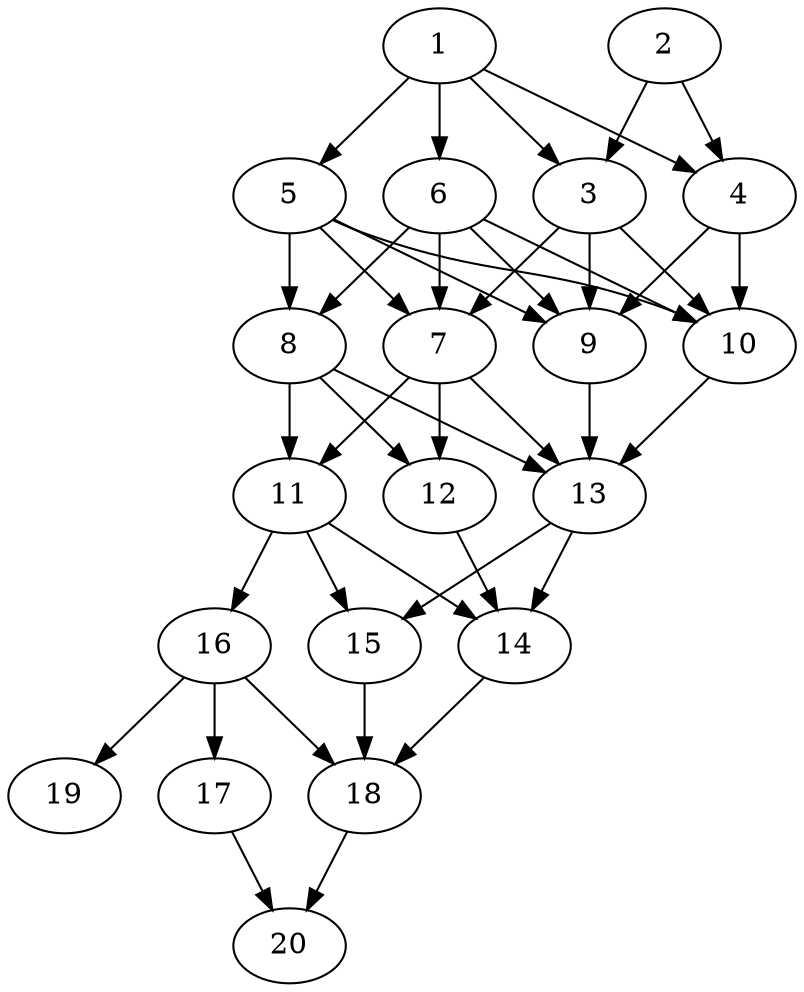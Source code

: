 // DAG automatically generated by daggen at Thu Oct  3 13:58:42 2019
// ./daggen --dot -n 20 --ccr 0.5 --fat 0.5 --regular 0.5 --density 0.9 --mindata 5242880 --maxdata 52428800 
digraph G {
  1 [size="32638976", alpha="0.01", expect_size="16319488"] 
  1 -> 3 [size ="16319488"]
  1 -> 4 [size ="16319488"]
  1 -> 5 [size ="16319488"]
  1 -> 6 [size ="16319488"]
  2 [size="17133568", alpha="0.15", expect_size="8566784"] 
  2 -> 3 [size ="8566784"]
  2 -> 4 [size ="8566784"]
  3 [size="94377984", alpha="0.20", expect_size="47188992"] 
  3 -> 7 [size ="47188992"]
  3 -> 9 [size ="47188992"]
  3 -> 10 [size ="47188992"]
  4 [size="58025984", alpha="0.01", expect_size="29012992"] 
  4 -> 9 [size ="29012992"]
  4 -> 10 [size ="29012992"]
  5 [size="26804224", alpha="0.12", expect_size="13402112"] 
  5 -> 7 [size ="13402112"]
  5 -> 8 [size ="13402112"]
  5 -> 9 [size ="13402112"]
  5 -> 10 [size ="13402112"]
  6 [size="17944576", alpha="0.04", expect_size="8972288"] 
  6 -> 7 [size ="8972288"]
  6 -> 8 [size ="8972288"]
  6 -> 9 [size ="8972288"]
  6 -> 10 [size ="8972288"]
  7 [size="58353664", alpha="0.05", expect_size="29176832"] 
  7 -> 11 [size ="29176832"]
  7 -> 12 [size ="29176832"]
  7 -> 13 [size ="29176832"]
  8 [size="46161920", alpha="0.08", expect_size="23080960"] 
  8 -> 11 [size ="23080960"]
  8 -> 12 [size ="23080960"]
  8 -> 13 [size ="23080960"]
  9 [size="54448128", alpha="0.19", expect_size="27224064"] 
  9 -> 13 [size ="27224064"]
  10 [size="97765376", alpha="0.08", expect_size="48882688"] 
  10 -> 13 [size ="48882688"]
  11 [size="34994176", alpha="0.16", expect_size="17497088"] 
  11 -> 14 [size ="17497088"]
  11 -> 15 [size ="17497088"]
  11 -> 16 [size ="17497088"]
  12 [size="39788544", alpha="0.18", expect_size="19894272"] 
  12 -> 14 [size ="19894272"]
  13 [size="14176256", alpha="0.11", expect_size="7088128"] 
  13 -> 14 [size ="7088128"]
  13 -> 15 [size ="7088128"]
  14 [size="12161024", alpha="0.17", expect_size="6080512"] 
  14 -> 18 [size ="6080512"]
  15 [size="16408576", alpha="0.09", expect_size="8204288"] 
  15 -> 18 [size ="8204288"]
  16 [size="73228288", alpha="0.02", expect_size="36614144"] 
  16 -> 17 [size ="36614144"]
  16 -> 18 [size ="36614144"]
  16 -> 19 [size ="36614144"]
  17 [size="90863616", alpha="0.19", expect_size="45431808"] 
  17 -> 20 [size ="45431808"]
  18 [size="21708800", alpha="0.01", expect_size="10854400"] 
  18 -> 20 [size ="10854400"]
  19 [size="57487360", alpha="0.17", expect_size="28743680"] 
  20 [size="54634496", alpha="0.00", expect_size="27317248"] 
}
